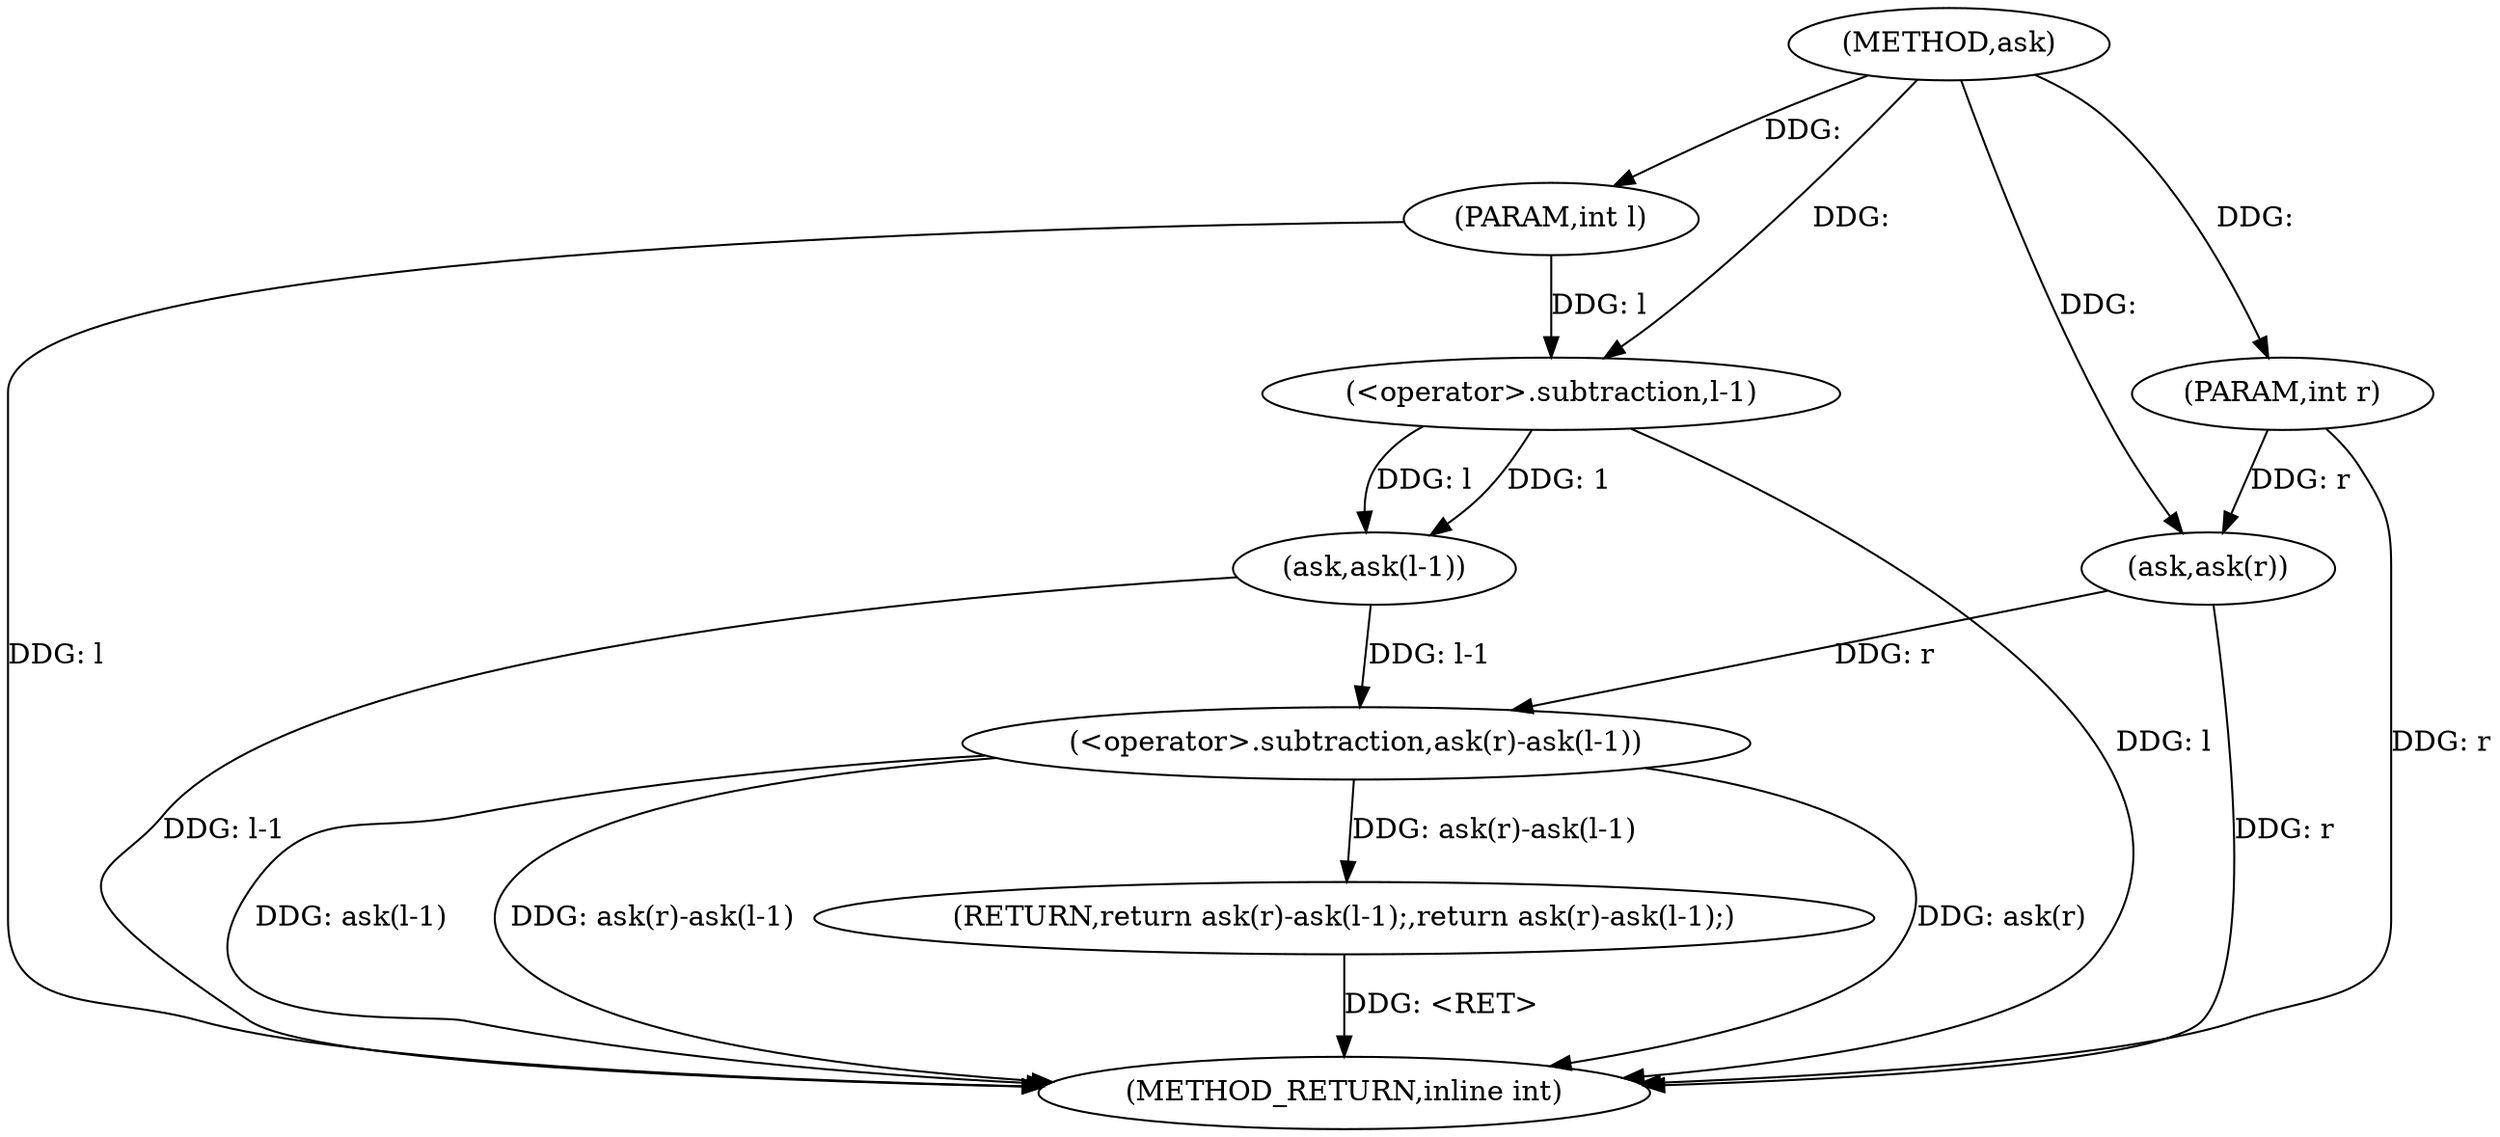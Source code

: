 digraph "ask" {  
"1000149" [label = "(METHOD,ask)" ]
"1000161" [label = "(METHOD_RETURN,inline int)" ]
"1000150" [label = "(PARAM,int l)" ]
"1000151" [label = "(PARAM,int r)" ]
"1000153" [label = "(RETURN,return ask(r)-ask(l-1);,return ask(r)-ask(l-1);)" ]
"1000154" [label = "(<operator>.subtraction,ask(r)-ask(l-1))" ]
"1000155" [label = "(ask,ask(r))" ]
"1000157" [label = "(ask,ask(l-1))" ]
"1000158" [label = "(<operator>.subtraction,l-1)" ]
  "1000153" -> "1000161"  [ label = "DDG: <RET>"] 
  "1000150" -> "1000161"  [ label = "DDG: l"] 
  "1000151" -> "1000161"  [ label = "DDG: r"] 
  "1000155" -> "1000161"  [ label = "DDG: r"] 
  "1000154" -> "1000161"  [ label = "DDG: ask(r)"] 
  "1000158" -> "1000161"  [ label = "DDG: l"] 
  "1000157" -> "1000161"  [ label = "DDG: l-1"] 
  "1000154" -> "1000161"  [ label = "DDG: ask(l-1)"] 
  "1000154" -> "1000161"  [ label = "DDG: ask(r)-ask(l-1)"] 
  "1000149" -> "1000150"  [ label = "DDG: "] 
  "1000149" -> "1000151"  [ label = "DDG: "] 
  "1000154" -> "1000153"  [ label = "DDG: ask(r)-ask(l-1)"] 
  "1000155" -> "1000154"  [ label = "DDG: r"] 
  "1000157" -> "1000154"  [ label = "DDG: l-1"] 
  "1000151" -> "1000155"  [ label = "DDG: r"] 
  "1000149" -> "1000155"  [ label = "DDG: "] 
  "1000158" -> "1000157"  [ label = "DDG: 1"] 
  "1000158" -> "1000157"  [ label = "DDG: l"] 
  "1000150" -> "1000158"  [ label = "DDG: l"] 
  "1000149" -> "1000158"  [ label = "DDG: "] 
}
